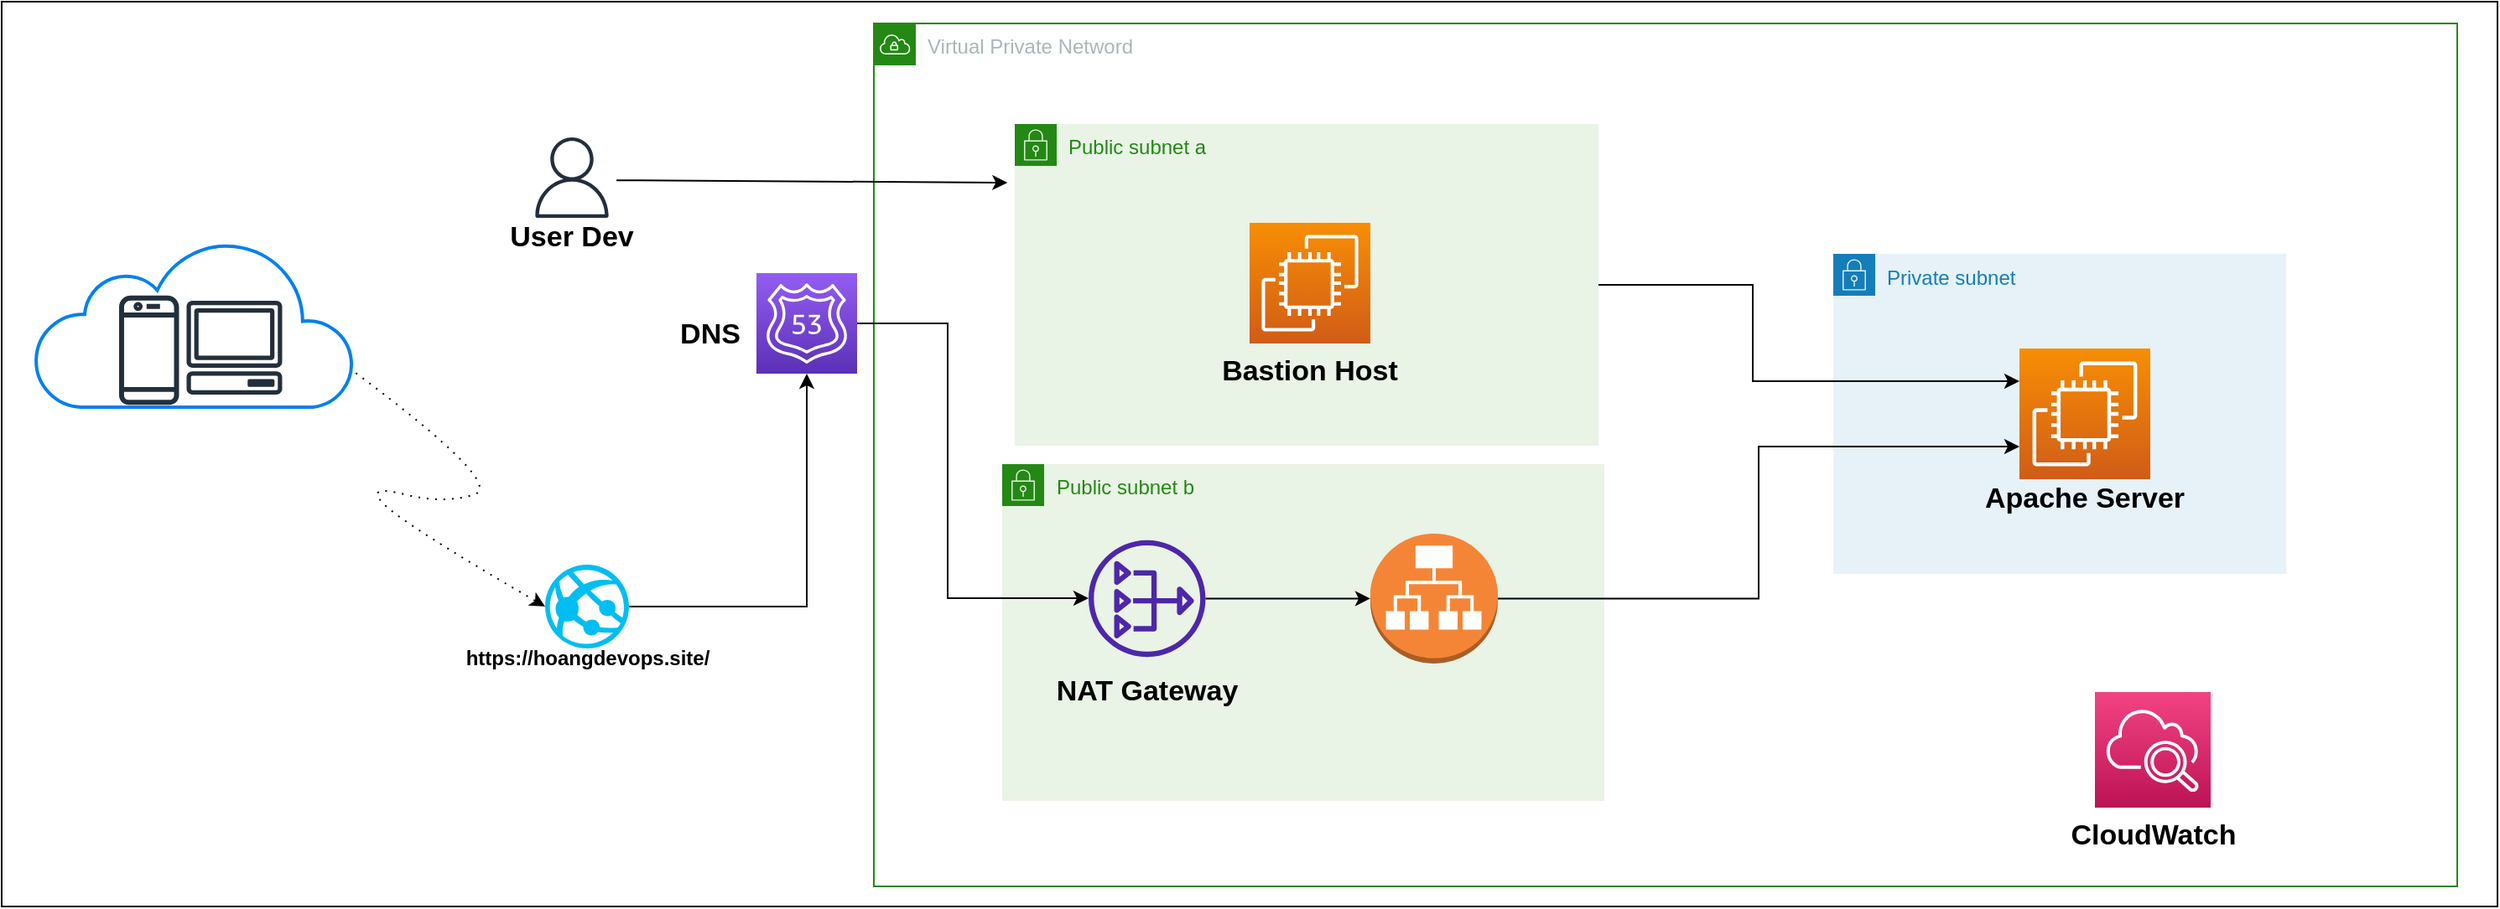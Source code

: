 <mxfile version="21.6.2" type="device">
  <diagram name="Page-1" id="ieH_-hdmL_oxauydxbgl">
    <mxGraphModel dx="2950" dy="1154" grid="1" gridSize="12" guides="1" tooltips="1" connect="1" arrows="1" fold="1" page="1" pageScale="1" pageWidth="850" pageHeight="1100" math="0" shadow="0">
      <root>
        <mxCell id="0" />
        <mxCell id="1" parent="0" />
        <mxCell id="MceEFIGmCD1ni36x98ut-1" value="" style="rounded=0;whiteSpace=wrap;html=1;" parent="1" vertex="1">
          <mxGeometry x="-180" y="48" width="1488" height="540" as="geometry" />
        </mxCell>
        <mxCell id="MceEFIGmCD1ni36x98ut-5" value="" style="outlineConnect=0;fontColor=#232F3E;gradientColor=#945DF2;gradientDirection=north;fillColor=#5A30B5;strokeColor=#ffffff;dashed=0;verticalLabelPosition=bottom;verticalAlign=top;align=center;html=1;fontSize=12;fontStyle=0;aspect=fixed;shape=mxgraph.aws4.resourceIcon;resIcon=mxgraph.aws4.route_53;" parent="1" vertex="1">
          <mxGeometry x="270" y="210" width="60" height="60" as="geometry" />
        </mxCell>
        <mxCell id="MceEFIGmCD1ni36x98ut-6" value="Private subnet" style="points=[[0,0],[0.25,0],[0.5,0],[0.75,0],[1,0],[1,0.25],[1,0.5],[1,0.75],[1,1],[0.75,1],[0.5,1],[0.25,1],[0,1],[0,0.75],[0,0.5],[0,0.25]];outlineConnect=0;gradientColor=none;html=1;whiteSpace=wrap;fontSize=12;fontStyle=0;container=1;pointerEvents=0;collapsible=0;recursiveResize=0;shape=mxgraph.aws4.group;grIcon=mxgraph.aws4.group_security_group;grStroke=0;strokeColor=#147EBA;fillColor=#E6F2F8;verticalAlign=top;align=left;spacingLeft=30;fontColor=#147EBA;dashed=0;" parent="1" vertex="1">
          <mxGeometry x="912" y="198.5" width="270" height="191" as="geometry" />
        </mxCell>
        <mxCell id="MceEFIGmCD1ni36x98ut-2" value="" style="sketch=0;points=[[0,0,0],[0.25,0,0],[0.5,0,0],[0.75,0,0],[1,0,0],[0,1,0],[0.25,1,0],[0.5,1,0],[0.75,1,0],[1,1,0],[0,0.25,0],[0,0.5,0],[0,0.75,0],[1,0.25,0],[1,0.5,0],[1,0.75,0]];outlineConnect=0;fontColor=#232F3E;gradientColor=#F78E04;gradientDirection=north;fillColor=#D05C17;strokeColor=#ffffff;dashed=0;verticalLabelPosition=bottom;verticalAlign=top;align=center;html=1;fontSize=12;fontStyle=0;aspect=fixed;shape=mxgraph.aws4.resourceIcon;resIcon=mxgraph.aws4.ec2;" parent="MceEFIGmCD1ni36x98ut-6" vertex="1">
          <mxGeometry x="111" y="56.5" width="78" height="78" as="geometry" />
        </mxCell>
        <mxCell id="MceEFIGmCD1ni36x98ut-25" style="edgeStyle=orthogonalEdgeStyle;rounded=0;orthogonalLoop=1;jettySize=auto;html=1;" parent="1" source="MceEFIGmCD1ni36x98ut-10" target="MceEFIGmCD1ni36x98ut-5" edge="1">
          <mxGeometry relative="1" as="geometry" />
        </mxCell>
        <mxCell id="MceEFIGmCD1ni36x98ut-10" value="" style="verticalLabelPosition=bottom;html=1;verticalAlign=top;align=center;strokeColor=none;fillColor=#00BEF2;shape=mxgraph.azure.azure_website;pointerEvents=1;" parent="1" vertex="1">
          <mxGeometry x="144" y="384" width="50" height="50" as="geometry" />
        </mxCell>
        <mxCell id="MceEFIGmCD1ni36x98ut-14" value="" style="html=1;verticalLabelPosition=bottom;align=center;labelBackgroundColor=#ffffff;verticalAlign=top;strokeWidth=2;strokeColor=#0080F0;shadow=0;dashed=0;shape=mxgraph.ios7.icons.cloud;" parent="1" vertex="1">
          <mxGeometry x="-160" y="190.5" width="190" height="99.5" as="geometry" />
        </mxCell>
        <mxCell id="MceEFIGmCD1ni36x98ut-12" value="" style="sketch=0;outlineConnect=0;fontColor=#232F3E;gradientColor=none;fillColor=#232F3D;strokeColor=none;dashed=0;verticalLabelPosition=bottom;verticalAlign=top;align=center;html=1;fontSize=12;fontStyle=0;aspect=fixed;pointerEvents=1;shape=mxgraph.aws4.client;" parent="1" vertex="1">
          <mxGeometry x="-70.0" y="226.5" width="57.47" height="56" as="geometry" />
        </mxCell>
        <mxCell id="MceEFIGmCD1ni36x98ut-13" value="" style="sketch=0;outlineConnect=0;fontColor=#232F3E;gradientColor=none;fillColor=#232F3D;strokeColor=none;dashed=0;verticalLabelPosition=bottom;verticalAlign=top;align=center;html=1;fontSize=12;fontStyle=0;aspect=fixed;pointerEvents=1;shape=mxgraph.aws4.mobile_client;" parent="1" vertex="1">
          <mxGeometry x="-110" y="222" width="35.74" height="68" as="geometry" />
        </mxCell>
        <mxCell id="MceEFIGmCD1ni36x98ut-15" value="&lt;b&gt;https://hoangdevops.site/&lt;/b&gt;" style="text;strokeColor=none;align=center;fillColor=none;html=1;verticalAlign=middle;whiteSpace=wrap;rounded=0;" parent="1" vertex="1">
          <mxGeometry x="76.5" y="420" width="185" height="39.5" as="geometry" />
        </mxCell>
        <mxCell id="MceEFIGmCD1ni36x98ut-18" value="&lt;b&gt;&lt;font style=&quot;font-size: 17px;&quot;&gt;DNS&lt;/font&gt;&lt;br&gt;&lt;/b&gt;" style="text;strokeColor=none;align=center;fillColor=none;html=1;verticalAlign=middle;whiteSpace=wrap;rounded=0;" parent="1" vertex="1">
          <mxGeometry x="213.5" y="226.5" width="56.5" height="41.5" as="geometry" />
        </mxCell>
        <mxCell id="IEZPFZoaWVDohkDz7Cht-1" value="Virtual Private Netword" style="points=[[0,0],[0.25,0],[0.5,0],[0.75,0],[1,0],[1,0.25],[1,0.5],[1,0.75],[1,1],[0.75,1],[0.5,1],[0.25,1],[0,1],[0,0.75],[0,0.5],[0,0.25]];outlineConnect=0;gradientColor=none;html=1;whiteSpace=wrap;fontSize=12;fontStyle=0;container=1;pointerEvents=0;collapsible=0;recursiveResize=0;shape=mxgraph.aws4.group;grIcon=mxgraph.aws4.group_vpc;strokeColor=#248814;fillColor=none;verticalAlign=top;align=left;spacingLeft=30;fontColor=#AAB7B8;dashed=0;" parent="1" vertex="1">
          <mxGeometry x="340" y="61" width="944" height="515" as="geometry" />
        </mxCell>
        <mxCell id="MceEFIGmCD1ni36x98ut-22" value="&lt;b&gt;&lt;span style=&quot;font-size: 17px;&quot;&gt;Apache Server&lt;/span&gt;&lt;br&gt;&lt;/b&gt;" style="text;strokeColor=none;align=center;fillColor=none;html=1;verticalAlign=middle;whiteSpace=wrap;rounded=0;" parent="IEZPFZoaWVDohkDz7Cht-1" vertex="1">
          <mxGeometry x="656" y="263" width="132" height="41.5" as="geometry" />
        </mxCell>
        <mxCell id="DFDMSPBBV-ULyTgG5BxR-7" value="Public subnet a" style="points=[[0,0],[0.25,0],[0.5,0],[0.75,0],[1,0],[1,0.25],[1,0.5],[1,0.75],[1,1],[0.75,1],[0.5,1],[0.25,1],[0,1],[0,0.75],[0,0.5],[0,0.25]];outlineConnect=0;gradientColor=none;html=1;whiteSpace=wrap;fontSize=12;fontStyle=0;container=1;pointerEvents=0;collapsible=0;recursiveResize=0;shape=mxgraph.aws4.group;grIcon=mxgraph.aws4.group_security_group;grStroke=0;strokeColor=#248814;fillColor=#E9F3E6;verticalAlign=top;align=left;spacingLeft=30;fontColor=#248814;dashed=0;" parent="IEZPFZoaWVDohkDz7Cht-1" vertex="1">
          <mxGeometry x="84" y="60" width="348" height="192" as="geometry" />
        </mxCell>
        <mxCell id="DFDMSPBBV-ULyTgG5BxR-3" value="" style="sketch=0;points=[[0,0,0],[0.25,0,0],[0.5,0,0],[0.75,0,0],[1,0,0],[0,1,0],[0.25,1,0],[0.5,1,0],[0.75,1,0],[1,1,0],[0,0.25,0],[0,0.5,0],[0,0.75,0],[1,0.25,0],[1,0.5,0],[1,0.75,0]];outlineConnect=0;fontColor=#232F3E;gradientColor=#F78E04;gradientDirection=north;fillColor=#D05C17;strokeColor=#ffffff;dashed=0;verticalLabelPosition=bottom;verticalAlign=top;align=center;html=1;fontSize=12;fontStyle=0;aspect=fixed;shape=mxgraph.aws4.resourceIcon;resIcon=mxgraph.aws4.ec2;" parent="IEZPFZoaWVDohkDz7Cht-1" vertex="1">
          <mxGeometry x="224" y="119" width="72" height="72" as="geometry" />
        </mxCell>
        <mxCell id="DFDMSPBBV-ULyTgG5BxR-12" value="Public subnet b" style="points=[[0,0],[0.25,0],[0.5,0],[0.75,0],[1,0],[1,0.25],[1,0.5],[1,0.75],[1,1],[0.75,1],[0.5,1],[0.25,1],[0,1],[0,0.75],[0,0.5],[0,0.25]];outlineConnect=0;gradientColor=none;html=1;whiteSpace=wrap;fontSize=12;fontStyle=0;container=1;pointerEvents=0;collapsible=0;recursiveResize=0;shape=mxgraph.aws4.group;grIcon=mxgraph.aws4.group_security_group;grStroke=0;strokeColor=#248814;fillColor=#E9F3E6;verticalAlign=top;align=left;spacingLeft=30;fontColor=#248814;dashed=0;" parent="IEZPFZoaWVDohkDz7Cht-1" vertex="1">
          <mxGeometry x="76.5" y="263" width="359" height="201" as="geometry" />
        </mxCell>
        <mxCell id="DFDMSPBBV-ULyTgG5BxR-13" value="&lt;span style=&quot;font-size: 17px;&quot;&gt;&lt;b&gt;NAT Gateway&lt;/b&gt;&lt;/span&gt;" style="text;strokeColor=none;align=center;fillColor=none;html=1;verticalAlign=middle;whiteSpace=wrap;rounded=0;" parent="DFDMSPBBV-ULyTgG5BxR-12" vertex="1">
          <mxGeometry x="20.38" y="115.09" width="132" height="41.5" as="geometry" />
        </mxCell>
        <mxCell id="MceEFIGmCD1ni36x98ut-3" value="" style="outlineConnect=0;dashed=0;verticalLabelPosition=bottom;verticalAlign=top;align=center;html=1;shape=mxgraph.aws3.application_load_balancer;fillColor=#F58536;gradientColor=none;" parent="IEZPFZoaWVDohkDz7Cht-1" vertex="1">
          <mxGeometry x="296" y="304.5" width="76" height="77.44" as="geometry" />
        </mxCell>
        <mxCell id="MceEFIGmCD1ni36x98ut-9" value="" style="sketch=0;outlineConnect=0;fontColor=#232F3E;gradientColor=none;fillColor=#4D27AA;strokeColor=none;dashed=0;verticalLabelPosition=bottom;verticalAlign=top;align=center;html=1;fontSize=12;fontStyle=0;aspect=fixed;pointerEvents=1;shape=mxgraph.aws4.nat_gateway;" parent="IEZPFZoaWVDohkDz7Cht-1" vertex="1">
          <mxGeometry x="128" y="308.34" width="69.75" height="69.75" as="geometry" />
        </mxCell>
        <mxCell id="MceEFIGmCD1ni36x98ut-28" style="edgeStyle=orthogonalEdgeStyle;rounded=0;orthogonalLoop=1;jettySize=auto;html=1;entryX=0;entryY=0.5;entryDx=0;entryDy=0;entryPerimeter=0;" parent="IEZPFZoaWVDohkDz7Cht-1" source="MceEFIGmCD1ni36x98ut-9" target="MceEFIGmCD1ni36x98ut-3" edge="1">
          <mxGeometry relative="1" as="geometry" />
        </mxCell>
        <mxCell id="MceEFIGmCD1ni36x98ut-20" value="&lt;b&gt;&lt;font style=&quot;font-size: 17px;&quot;&gt;CloudWatch&lt;/font&gt;&lt;br&gt;&lt;/b&gt;" style="text;strokeColor=none;align=center;fillColor=none;html=1;verticalAlign=middle;whiteSpace=wrap;rounded=0;" parent="IEZPFZoaWVDohkDz7Cht-1" vertex="1">
          <mxGeometry x="696.5" y="464" width="132" height="41.5" as="geometry" />
        </mxCell>
        <mxCell id="3SV2iesfUfloAGWuUOJM-1" value="" style="sketch=0;points=[[0,0,0],[0.25,0,0],[0.5,0,0],[0.75,0,0],[1,0,0],[0,1,0],[0.25,1,0],[0.5,1,0],[0.75,1,0],[1,1,0],[0,0.25,0],[0,0.5,0],[0,0.75,0],[1,0.25,0],[1,0.5,0],[1,0.75,0]];points=[[0,0,0],[0.25,0,0],[0.5,0,0],[0.75,0,0],[1,0,0],[0,1,0],[0.25,1,0],[0.5,1,0],[0.75,1,0],[1,1,0],[0,0.25,0],[0,0.5,0],[0,0.75,0],[1,0.25,0],[1,0.5,0],[1,0.75,0]];outlineConnect=0;fontColor=#232F3E;gradientColor=#F34482;gradientDirection=north;fillColor=#BC1356;strokeColor=#ffffff;dashed=0;verticalLabelPosition=bottom;verticalAlign=top;align=center;html=1;fontSize=12;fontStyle=0;aspect=fixed;shape=mxgraph.aws4.resourceIcon;resIcon=mxgraph.aws4.cloudwatch_2;" vertex="1" parent="IEZPFZoaWVDohkDz7Cht-1">
          <mxGeometry x="728" y="399" width="69" height="69" as="geometry" />
        </mxCell>
        <mxCell id="DFDMSPBBV-ULyTgG5BxR-2" style="edgeStyle=orthogonalEdgeStyle;rounded=0;orthogonalLoop=1;jettySize=auto;html=1;entryX=0;entryY=0.75;entryDx=0;entryDy=0;entryPerimeter=0;" parent="1" source="MceEFIGmCD1ni36x98ut-3" target="MceEFIGmCD1ni36x98ut-2" edge="1">
          <mxGeometry relative="1" as="geometry" />
        </mxCell>
        <mxCell id="DFDMSPBBV-ULyTgG5BxR-4" value="&lt;b&gt;&lt;font style=&quot;font-size: 17px;&quot;&gt;Bastion Host&lt;/font&gt;&lt;br&gt;&lt;/b&gt;" style="text;strokeColor=none;align=center;fillColor=none;html=1;verticalAlign=middle;whiteSpace=wrap;rounded=0;" parent="1" vertex="1">
          <mxGeometry x="534" y="248.5" width="132" height="41.5" as="geometry" />
        </mxCell>
        <mxCell id="DFDMSPBBV-ULyTgG5BxR-5" style="edgeStyle=orthogonalEdgeStyle;rounded=0;orthogonalLoop=1;jettySize=auto;html=1;" parent="1" source="MceEFIGmCD1ni36x98ut-5" target="MceEFIGmCD1ni36x98ut-9" edge="1">
          <mxGeometry relative="1" as="geometry">
            <Array as="points">
              <mxPoint x="384" y="240" />
              <mxPoint x="384" y="404" />
            </Array>
          </mxGeometry>
        </mxCell>
        <mxCell id="DFDMSPBBV-ULyTgG5BxR-14" style="edgeStyle=orthogonalEdgeStyle;rounded=0;orthogonalLoop=1;jettySize=auto;html=1;entryX=0;entryY=0.25;entryDx=0;entryDy=0;entryPerimeter=0;" parent="1" source="DFDMSPBBV-ULyTgG5BxR-7" target="MceEFIGmCD1ni36x98ut-2" edge="1">
          <mxGeometry relative="1" as="geometry">
            <Array as="points">
              <mxPoint x="864" y="217" />
              <mxPoint x="864" y="274" />
            </Array>
          </mxGeometry>
        </mxCell>
        <mxCell id="DFDMSPBBV-ULyTgG5BxR-18" value="" style="curved=1;endArrow=classic;html=1;rounded=0;entryX=0;entryY=0.5;entryDx=0;entryDy=0;entryPerimeter=0;exitX=1.006;exitY=0.795;exitDx=0;exitDy=0;exitPerimeter=0;dashed=1;dashPattern=1 4;" parent="1" source="MceEFIGmCD1ni36x98ut-14" target="MceEFIGmCD1ni36x98ut-10" edge="1">
          <mxGeometry width="50" height="50" relative="1" as="geometry">
            <mxPoint x="48" y="362" as="sourcePoint" />
            <mxPoint x="98" y="312" as="targetPoint" />
            <Array as="points">
              <mxPoint x="120" y="336" />
              <mxPoint x="84" y="348" />
              <mxPoint x="36" y="336" />
              <mxPoint x="60" y="360" />
            </Array>
          </mxGeometry>
        </mxCell>
        <mxCell id="DFDMSPBBV-ULyTgG5BxR-19" value="" style="sketch=0;outlineConnect=0;fontColor=#232F3E;gradientColor=none;fillColor=#232F3D;strokeColor=none;dashed=0;verticalLabelPosition=bottom;verticalAlign=top;align=center;html=1;fontSize=12;fontStyle=0;aspect=fixed;pointerEvents=1;shape=mxgraph.aws4.user;" parent="1" vertex="1">
          <mxGeometry x="136" y="129" width="48" height="48" as="geometry" />
        </mxCell>
        <mxCell id="DFDMSPBBV-ULyTgG5BxR-20" value="&lt;b&gt;&lt;span style=&quot;font-size: 17px;&quot;&gt;User Dev&lt;/span&gt;&lt;br&gt;&lt;/b&gt;" style="text;strokeColor=none;align=center;fillColor=none;html=1;verticalAlign=middle;whiteSpace=wrap;rounded=0;" parent="1" vertex="1">
          <mxGeometry x="94" y="168.5" width="132" height="41.5" as="geometry" />
        </mxCell>
        <mxCell id="DFDMSPBBV-ULyTgG5BxR-27" value="" style="endArrow=classic;html=1;rounded=0;exitX=1.108;exitY=0.533;exitDx=0;exitDy=0;exitPerimeter=0;entryX=0.403;entryY=0.2;entryDx=0;entryDy=0;entryPerimeter=0;" parent="1" source="DFDMSPBBV-ULyTgG5BxR-19" target="MceEFIGmCD1ni36x98ut-1" edge="1">
          <mxGeometry width="50" height="50" relative="1" as="geometry">
            <mxPoint x="288" y="146" as="sourcePoint" />
            <mxPoint x="338" y="96" as="targetPoint" />
          </mxGeometry>
        </mxCell>
      </root>
    </mxGraphModel>
  </diagram>
</mxfile>
